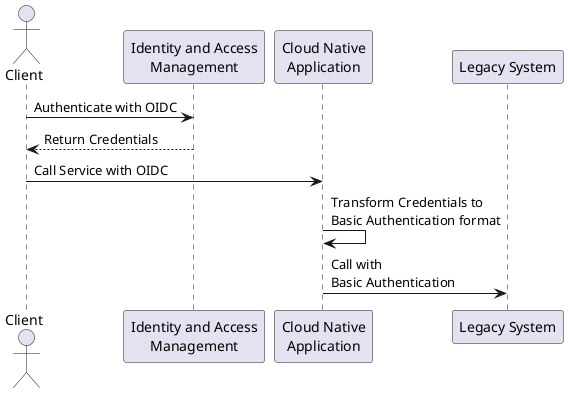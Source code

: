 @startuml
skinparam backgroundcolor transparent

actor Client as c
participant "Identity and Access\nManagement" as i
participant "Cloud Native\nApplication" as a
participant "Legacy System" as b

c -> i : Authenticate with OIDC
i --> c : Return Credentials
c -> a : Call Service with OIDC
a -> a : Transform Credentials to\nBasic Authentication format
a -> b : Call with\nBasic Authentication
@enduml
